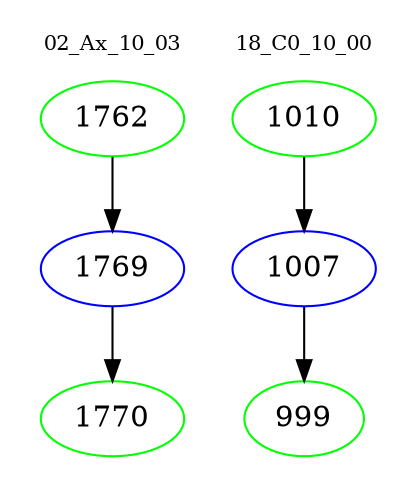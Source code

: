digraph{
subgraph cluster_0 {
color = white
label = "02_Ax_10_03";
fontsize=10;
T0_1762 [label="1762", color="green"]
T0_1762 -> T0_1769 [color="black"]
T0_1769 [label="1769", color="blue"]
T0_1769 -> T0_1770 [color="black"]
T0_1770 [label="1770", color="green"]
}
subgraph cluster_1 {
color = white
label = "18_C0_10_00";
fontsize=10;
T1_1010 [label="1010", color="green"]
T1_1010 -> T1_1007 [color="black"]
T1_1007 [label="1007", color="blue"]
T1_1007 -> T1_999 [color="black"]
T1_999 [label="999", color="green"]
}
}
